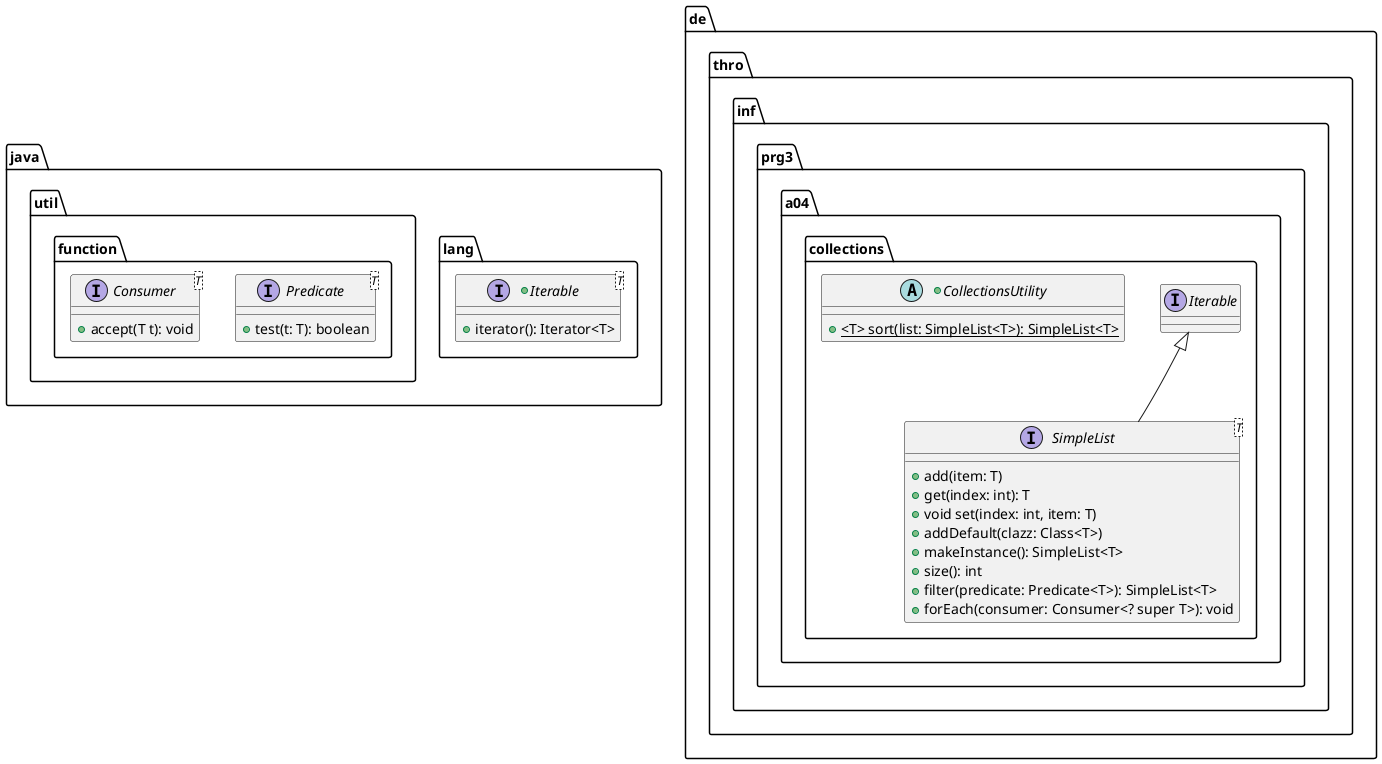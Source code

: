 @startuml

package java.lang {

    +interface Iterable<T> {
        +iterator(): Iterator<T>
    }
}

package java.util.function {

     interface Predicate<T> {
        +test(t: T): boolean
        }

     interface Consumer<T> {
        +accept(T t): void
     }

}

package de.thro.inf.prg3.a04.collections {

    interface SimpleList<T> extends Iterable {
                +add(item: T)
                +get(index: int): T
                +void set(index: int, item: T)
                +addDefault(clazz: Class<T>)
                +makeInstance(): SimpleList<T>
                +size(): int
                +filter(predicate: Predicate<T>): SimpleList<T>
                +forEach(consumer: Consumer<? super T>): void
            }

    +abstract class CollectionsUtility {
        +{static}<T> sort(list: SimpleList<T>): SimpleList<T>
}
@enduml